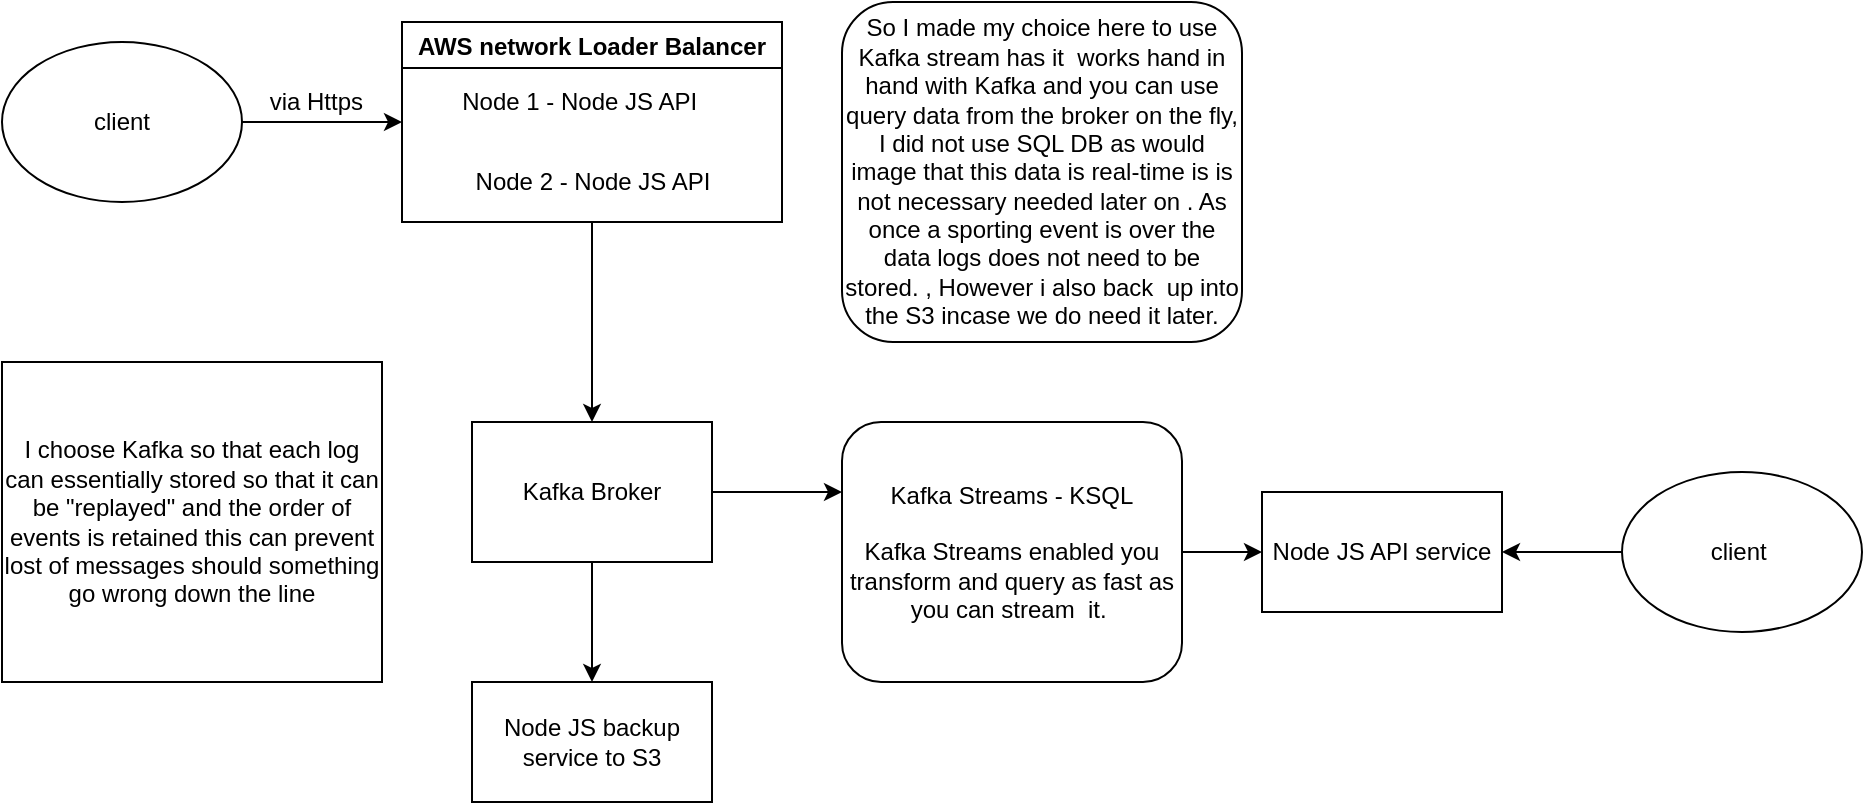 <mxfile version="13.8.8" type="github">
  <diagram name="Page-1" id="74e2e168-ea6b-b213-b513-2b3c1d86103e">
    <mxGraphModel dx="1422" dy="794" grid="1" gridSize="10" guides="1" tooltips="1" connect="1" arrows="1" fold="1" page="1" pageScale="1" pageWidth="1100" pageHeight="850" background="#ffffff" math="0" shadow="0">
      <root>
        <mxCell id="0" />
        <mxCell id="1" parent="0" />
        <mxCell id="QSz69-KZC1hkT4Da6_BA-25" style="edgeStyle=orthogonalEdgeStyle;rounded=0;orthogonalLoop=1;jettySize=auto;html=1;exitX=0.5;exitY=1;exitDx=0;exitDy=0;entryX=0.5;entryY=0;entryDx=0;entryDy=0;" edge="1" parent="1" source="QSz69-KZC1hkT4Da6_BA-5" target="QSz69-KZC1hkT4Da6_BA-21">
          <mxGeometry relative="1" as="geometry" />
        </mxCell>
        <mxCell id="QSz69-KZC1hkT4Da6_BA-5" value="AWS network Loader Balancer" style="swimlane;" vertex="1" parent="1">
          <mxGeometry x="230" y="130" width="190" height="100" as="geometry" />
        </mxCell>
        <mxCell id="QSz69-KZC1hkT4Da6_BA-6" value="Node 1 - Node JS API&amp;nbsp;&lt;br&gt;" style="text;html=1;align=center;verticalAlign=middle;resizable=0;points=[];autosize=1;" vertex="1" parent="QSz69-KZC1hkT4Da6_BA-5">
          <mxGeometry x="20" y="30" width="140" height="20" as="geometry" />
        </mxCell>
        <mxCell id="QSz69-KZC1hkT4Da6_BA-7" value="Node 2 - Node JS API" style="text;html=1;align=center;verticalAlign=middle;resizable=0;points=[];autosize=1;" vertex="1" parent="QSz69-KZC1hkT4Da6_BA-5">
          <mxGeometry x="30" y="70" width="130" height="20" as="geometry" />
        </mxCell>
        <mxCell id="QSz69-KZC1hkT4Da6_BA-11" style="edgeStyle=orthogonalEdgeStyle;rounded=0;orthogonalLoop=1;jettySize=auto;html=1;entryX=0;entryY=0.5;entryDx=0;entryDy=0;" edge="1" parent="1" source="QSz69-KZC1hkT4Da6_BA-9" target="QSz69-KZC1hkT4Da6_BA-5">
          <mxGeometry relative="1" as="geometry">
            <Array as="points">
              <mxPoint x="180" y="180" />
              <mxPoint x="180" y="180" />
            </Array>
          </mxGeometry>
        </mxCell>
        <mxCell id="QSz69-KZC1hkT4Da6_BA-9" value="client" style="ellipse;whiteSpace=wrap;html=1;" vertex="1" parent="1">
          <mxGeometry x="30" y="140" width="120" height="80" as="geometry" />
        </mxCell>
        <mxCell id="QSz69-KZC1hkT4Da6_BA-17" value="&amp;nbsp;via Https" style="text;html=1;align=center;verticalAlign=middle;resizable=0;points=[];autosize=1;" vertex="1" parent="1">
          <mxGeometry x="150" y="160" width="70" height="20" as="geometry" />
        </mxCell>
        <mxCell id="QSz69-KZC1hkT4Da6_BA-32" style="edgeStyle=orthogonalEdgeStyle;rounded=0;orthogonalLoop=1;jettySize=auto;html=1;exitX=0.5;exitY=1;exitDx=0;exitDy=0;entryX=0.5;entryY=0;entryDx=0;entryDy=0;" edge="1" parent="1" source="QSz69-KZC1hkT4Da6_BA-21" target="QSz69-KZC1hkT4Da6_BA-30">
          <mxGeometry relative="1" as="geometry" />
        </mxCell>
        <mxCell id="QSz69-KZC1hkT4Da6_BA-21" value="Kafka Broker" style="rounded=0;whiteSpace=wrap;html=1;" vertex="1" parent="1">
          <mxGeometry x="265" y="330" width="120" height="70" as="geometry" />
        </mxCell>
        <mxCell id="QSz69-KZC1hkT4Da6_BA-26" value="" style="endArrow=classic;html=1;exitX=1;exitY=0.5;exitDx=0;exitDy=0;" edge="1" parent="1" source="QSz69-KZC1hkT4Da6_BA-21">
          <mxGeometry width="50" height="50" relative="1" as="geometry">
            <mxPoint x="520" y="330" as="sourcePoint" />
            <mxPoint x="450" y="365" as="targetPoint" />
          </mxGeometry>
        </mxCell>
        <mxCell id="QSz69-KZC1hkT4Da6_BA-27" value="I choose Kafka so that each log can essentially stored so that it can be &quot;replayed&quot; and the order of events is retained this can prevent lost of messages should something go wrong down the line" style="rounded=0;whiteSpace=wrap;html=1;" vertex="1" parent="1">
          <mxGeometry x="30" y="300" width="190" height="160" as="geometry" />
        </mxCell>
        <mxCell id="QSz69-KZC1hkT4Da6_BA-28" value="Kafka Streams - KSQL&lt;br&gt;&lt;br&gt;Kafka Streams enabled you transform and query as fast as you can stream&amp;nbsp; it.&amp;nbsp;" style="rounded=1;whiteSpace=wrap;html=1;" vertex="1" parent="1">
          <mxGeometry x="450" y="330" width="170" height="130" as="geometry" />
        </mxCell>
        <mxCell id="QSz69-KZC1hkT4Da6_BA-29" value="Node JS API service" style="rounded=0;whiteSpace=wrap;html=1;" vertex="1" parent="1">
          <mxGeometry x="660" y="365" width="120" height="60" as="geometry" />
        </mxCell>
        <mxCell id="QSz69-KZC1hkT4Da6_BA-30" value="Node JS backup service to S3" style="rounded=0;whiteSpace=wrap;html=1;" vertex="1" parent="1">
          <mxGeometry x="265" y="460" width="120" height="60" as="geometry" />
        </mxCell>
        <mxCell id="QSz69-KZC1hkT4Da6_BA-33" value="" style="endArrow=classic;html=1;exitX=1;exitY=0.5;exitDx=0;exitDy=0;entryX=0;entryY=0.5;entryDx=0;entryDy=0;" edge="1" parent="1" source="QSz69-KZC1hkT4Da6_BA-28" target="QSz69-KZC1hkT4Da6_BA-29">
          <mxGeometry width="50" height="50" relative="1" as="geometry">
            <mxPoint x="520" y="260" as="sourcePoint" />
            <mxPoint x="570" y="210" as="targetPoint" />
          </mxGeometry>
        </mxCell>
        <mxCell id="QSz69-KZC1hkT4Da6_BA-38" style="edgeStyle=orthogonalEdgeStyle;rounded=0;orthogonalLoop=1;jettySize=auto;html=1;exitX=0;exitY=0.5;exitDx=0;exitDy=0;entryX=1;entryY=0.5;entryDx=0;entryDy=0;" edge="1" parent="1" source="QSz69-KZC1hkT4Da6_BA-34" target="QSz69-KZC1hkT4Da6_BA-29">
          <mxGeometry relative="1" as="geometry" />
        </mxCell>
        <mxCell id="QSz69-KZC1hkT4Da6_BA-34" value="client&amp;nbsp;" style="ellipse;whiteSpace=wrap;html=1;" vertex="1" parent="1">
          <mxGeometry x="840" y="355" width="120" height="80" as="geometry" />
        </mxCell>
        <mxCell id="QSz69-KZC1hkT4Da6_BA-36" value="So I made my choice here to use Kafka stream has it&amp;nbsp; works hand in hand with Kafka and you can use query data from the broker on the fly, I did not use SQL DB as would image that this data is real-time is is not necessary needed later on . As once a sporting event is over the data logs does not need to be stored. , However i also back&amp;nbsp; up into the S3 incase we do need it later." style="rounded=1;whiteSpace=wrap;html=1;" vertex="1" parent="1">
          <mxGeometry x="450" y="120" width="200" height="170" as="geometry" />
        </mxCell>
      </root>
    </mxGraphModel>
  </diagram>
</mxfile>
